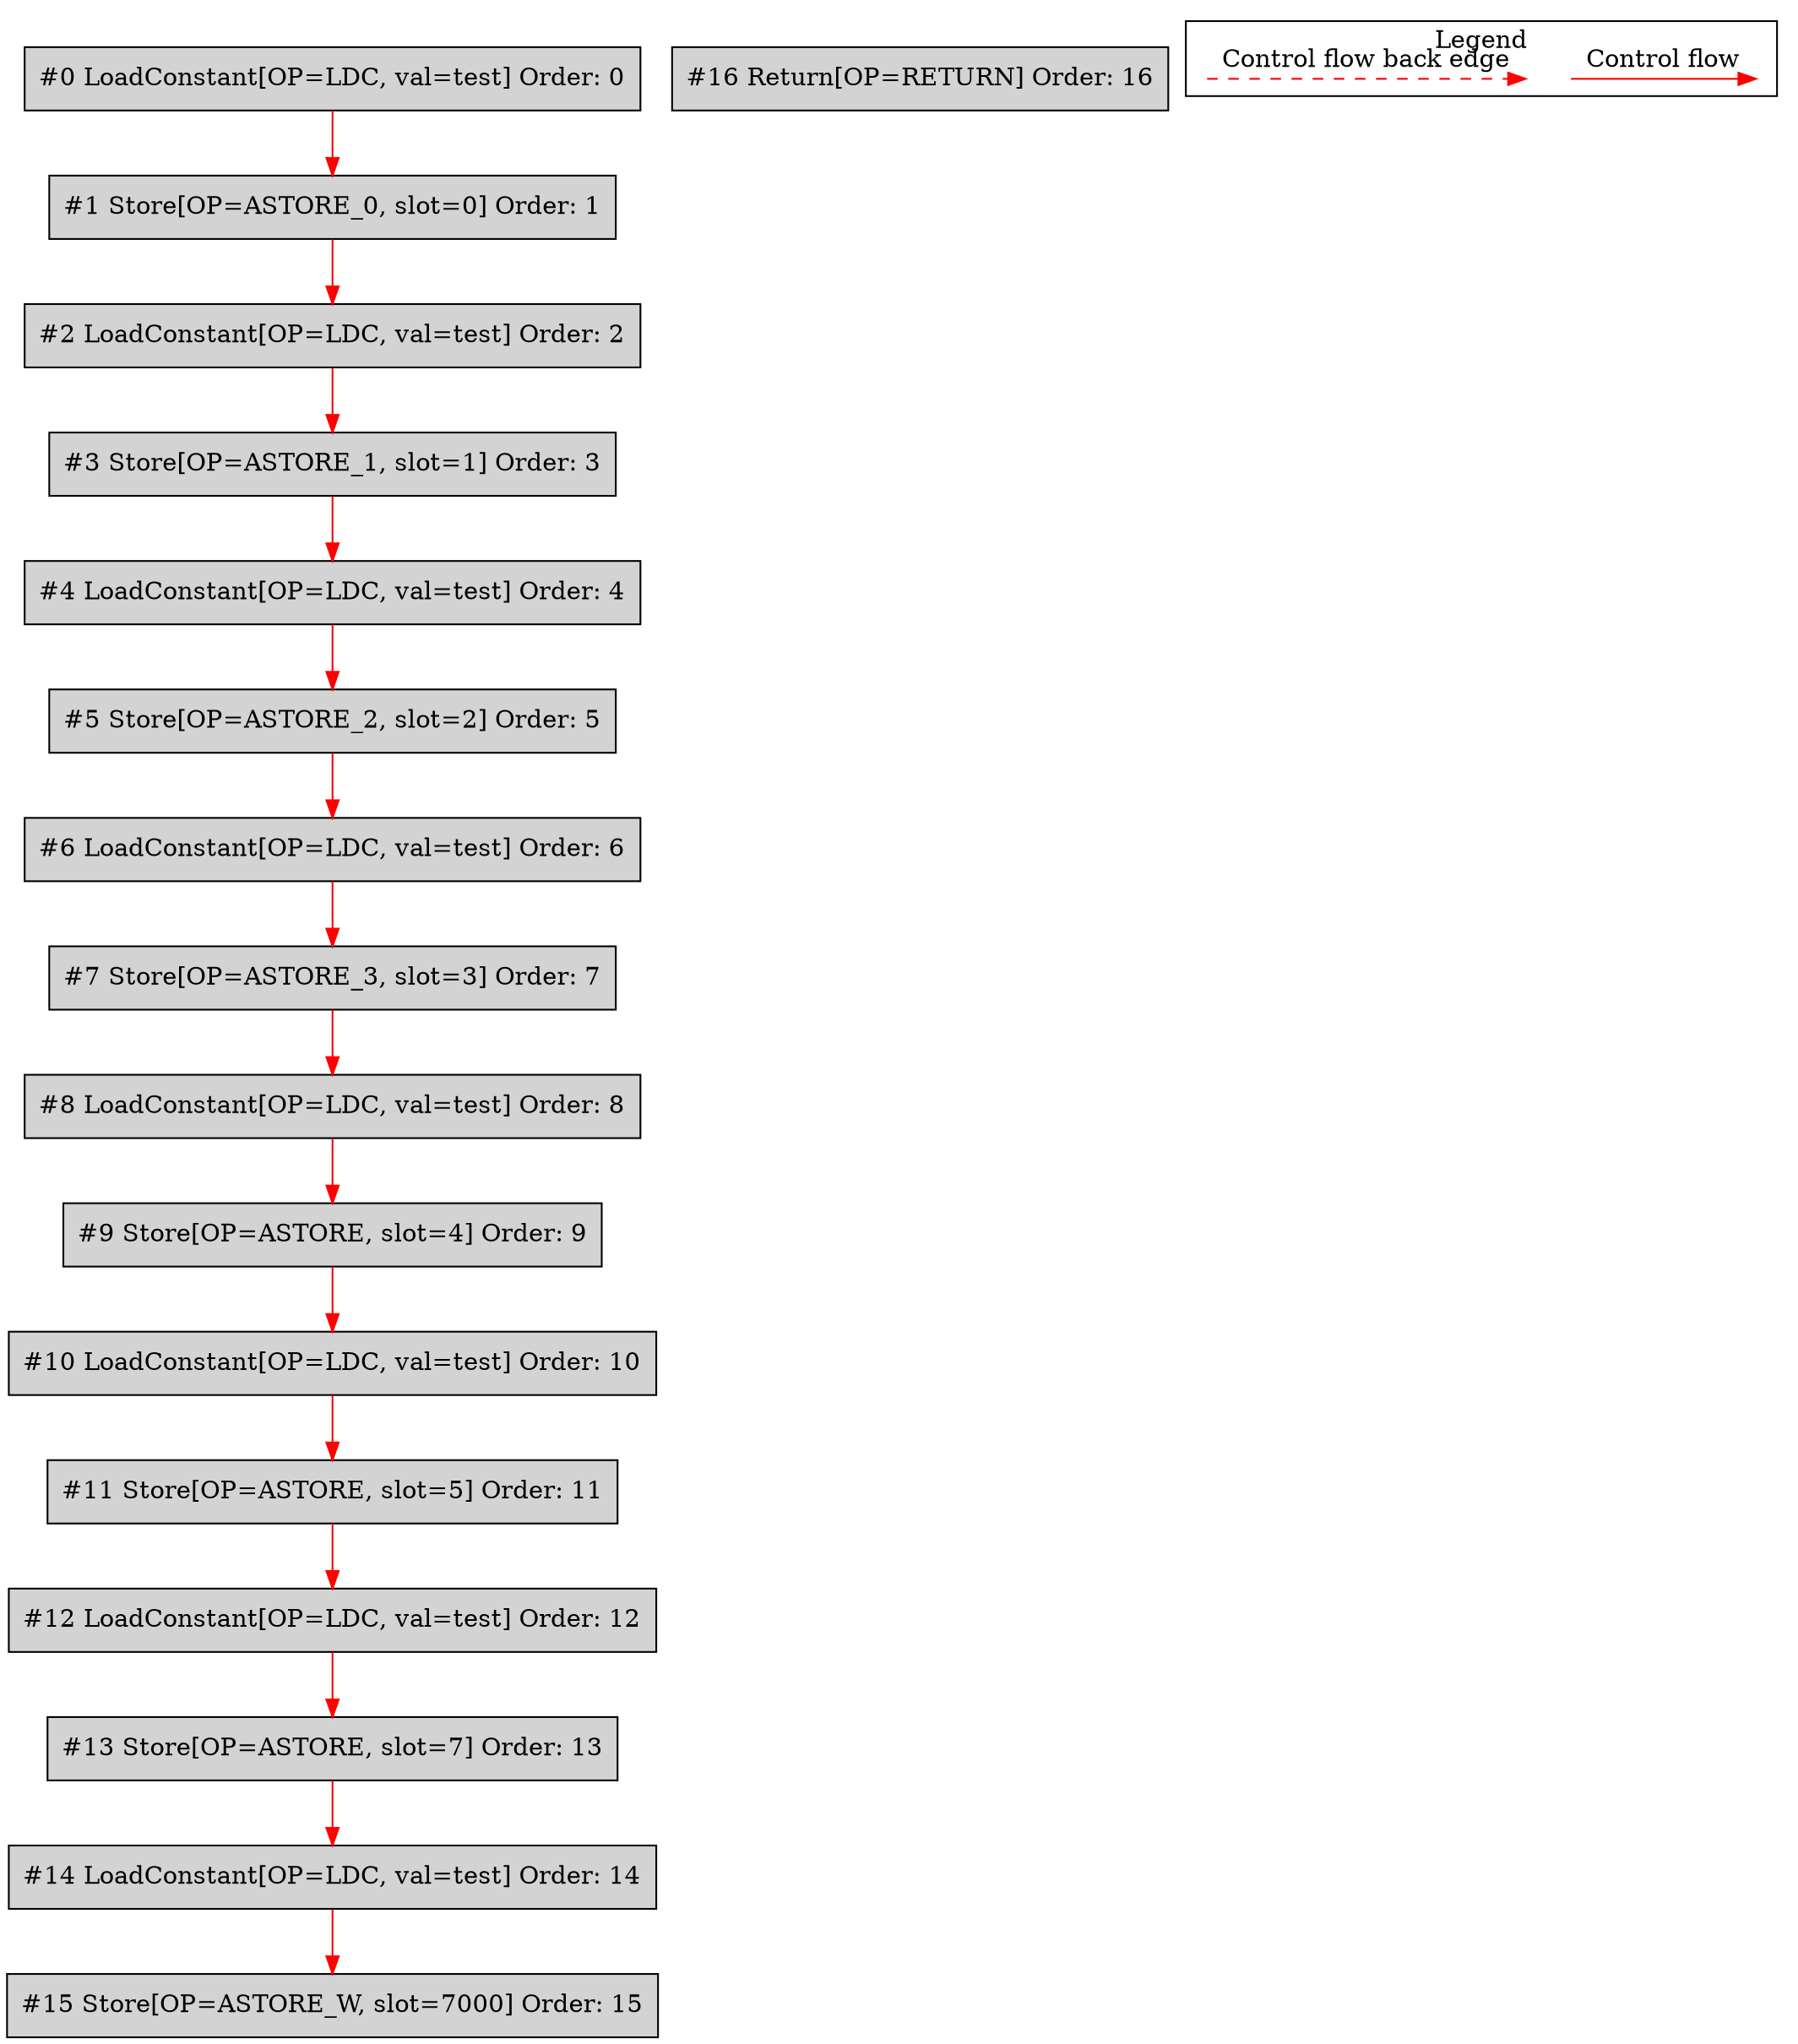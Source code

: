 digraph {
 node0[label="#0 LoadConstant[OP=LDC, val=test] Order: 0", shape=box, fillcolor=lightgrey, style=filled];
 node1[label="#1 Store[OP=ASTORE_0, slot=0] Order: 1", shape=box, fillcolor=lightgrey, style=filled];
 node2[label="#2 LoadConstant[OP=LDC, val=test] Order: 2", shape=box, fillcolor=lightgrey, style=filled];
 node3[label="#3 Store[OP=ASTORE_1, slot=1] Order: 3", shape=box, fillcolor=lightgrey, style=filled];
 node4[label="#4 LoadConstant[OP=LDC, val=test] Order: 4", shape=box, fillcolor=lightgrey, style=filled];
 node5[label="#5 Store[OP=ASTORE_2, slot=2] Order: 5", shape=box, fillcolor=lightgrey, style=filled];
 node6[label="#6 LoadConstant[OP=LDC, val=test] Order: 6", shape=box, fillcolor=lightgrey, style=filled];
 node7[label="#7 Store[OP=ASTORE_3, slot=3] Order: 7", shape=box, fillcolor=lightgrey, style=filled];
 node8[label="#8 LoadConstant[OP=LDC, val=test] Order: 8", shape=box, fillcolor=lightgrey, style=filled];
 node9[label="#9 Store[OP=ASTORE, slot=4] Order: 9", shape=box, fillcolor=lightgrey, style=filled];
 node10[label="#10 LoadConstant[OP=LDC, val=test] Order: 10", shape=box, fillcolor=lightgrey, style=filled];
 node11[label="#11 Store[OP=ASTORE, slot=5] Order: 11", shape=box, fillcolor=lightgrey, style=filled];
 node12[label="#12 LoadConstant[OP=LDC, val=test] Order: 12", shape=box, fillcolor=lightgrey, style=filled];
 node13[label="#13 Store[OP=ASTORE, slot=7] Order: 13", shape=box, fillcolor=lightgrey, style=filled];
 node14[label="#14 LoadConstant[OP=LDC, val=test] Order: 14", shape=box, fillcolor=lightgrey, style=filled];
 node15[label="#15 Store[OP=ASTORE_W, slot=7000] Order: 15", shape=box, fillcolor=lightgrey, style=filled];
 node16[label="#16 Return[OP=RETURN] Order: 16", shape=box, fillcolor=lightgrey, style=filled];
 node0 -> node1[color=red];
 node1 -> node2[color=red];
 node2 -> node3[color=red];
 node3 -> node4[color=red];
 node4 -> node5[color=red];
 node5 -> node6[color=red];
 node6 -> node7[color=red];
 node7 -> node8[color=red];
 node8 -> node9[color=red];
 node9 -> node10[color=red];
 node10 -> node11[color=red];
 node11 -> node12[color=red];
 node12 -> node13[color=red];
 node13 -> node14[color=red];
 node14 -> node15[color=red];
 subgraph cluster_000 {
  label = "Legend";
  node [shape=point]
  {
   rank=same;
   c0 [style = invis];
   c1 [style = invis];
   c2 [style = invis];
   c3 [style = invis];
  }
  c0 -> c1 [label="Control flow", style=solid, color=red]
  c2 -> c3 [label="Control flow back edge", style=dashed, color=red]
 }

}
